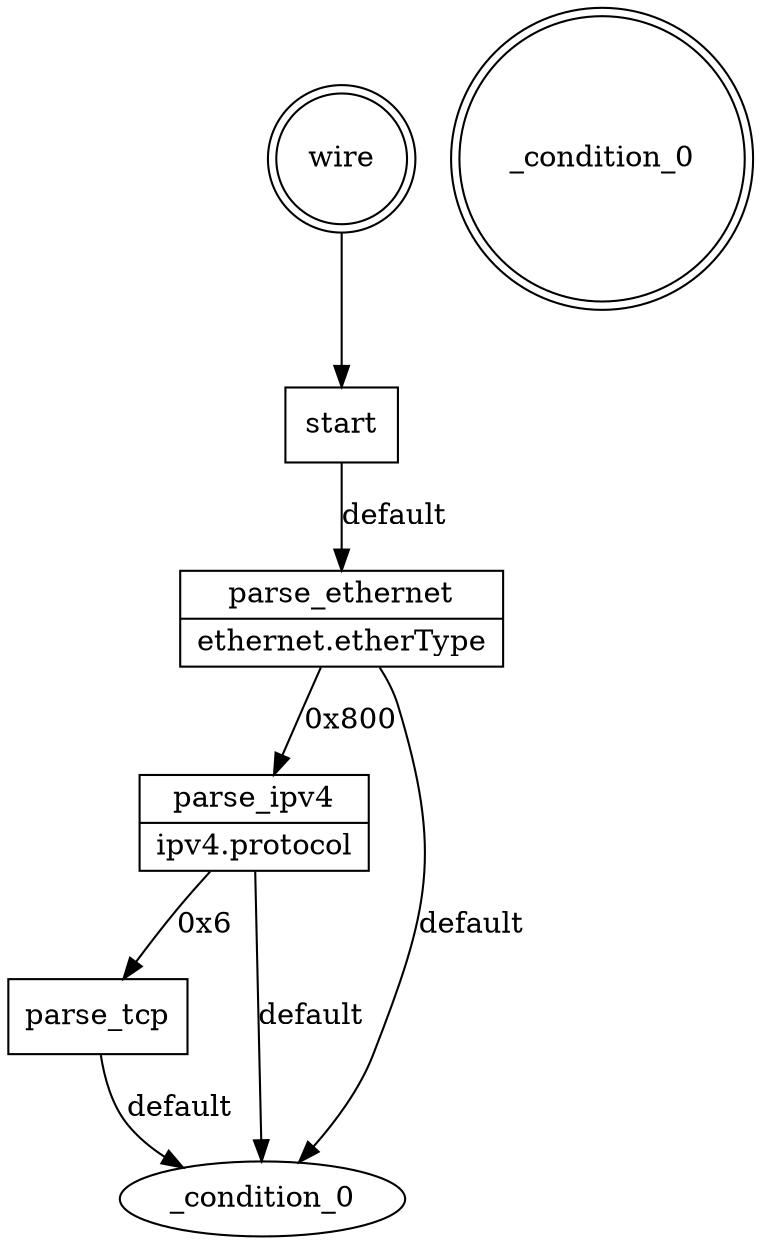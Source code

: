 digraph g {
   wire [shape=doublecircle];
   __table__condition_0 [label=_condition_0 shape=doublecircle];
   wire -> start
   start [shape=record label="{start}"];
   start -> parse_ethernet [label="default"];
   parse_ethernet [shape=record label="{parse_ethernet | {ethernet.etherType}}"];
   parse_ethernet -> parse_ipv4 [label="0x800"];
   parse_ipv4 [shape=record label="{parse_ipv4 | {ipv4.protocol}}"];
   parse_ipv4 -> parse_tcp [label="0x6"];
   parse_tcp [shape=record label="{parse_tcp}"];
   parse_tcp -> _condition_0 [label="default"];
   parse_ipv4 -> _condition_0 [label="default"];
   parse_ethernet -> _condition_0 [label="default"];
}
